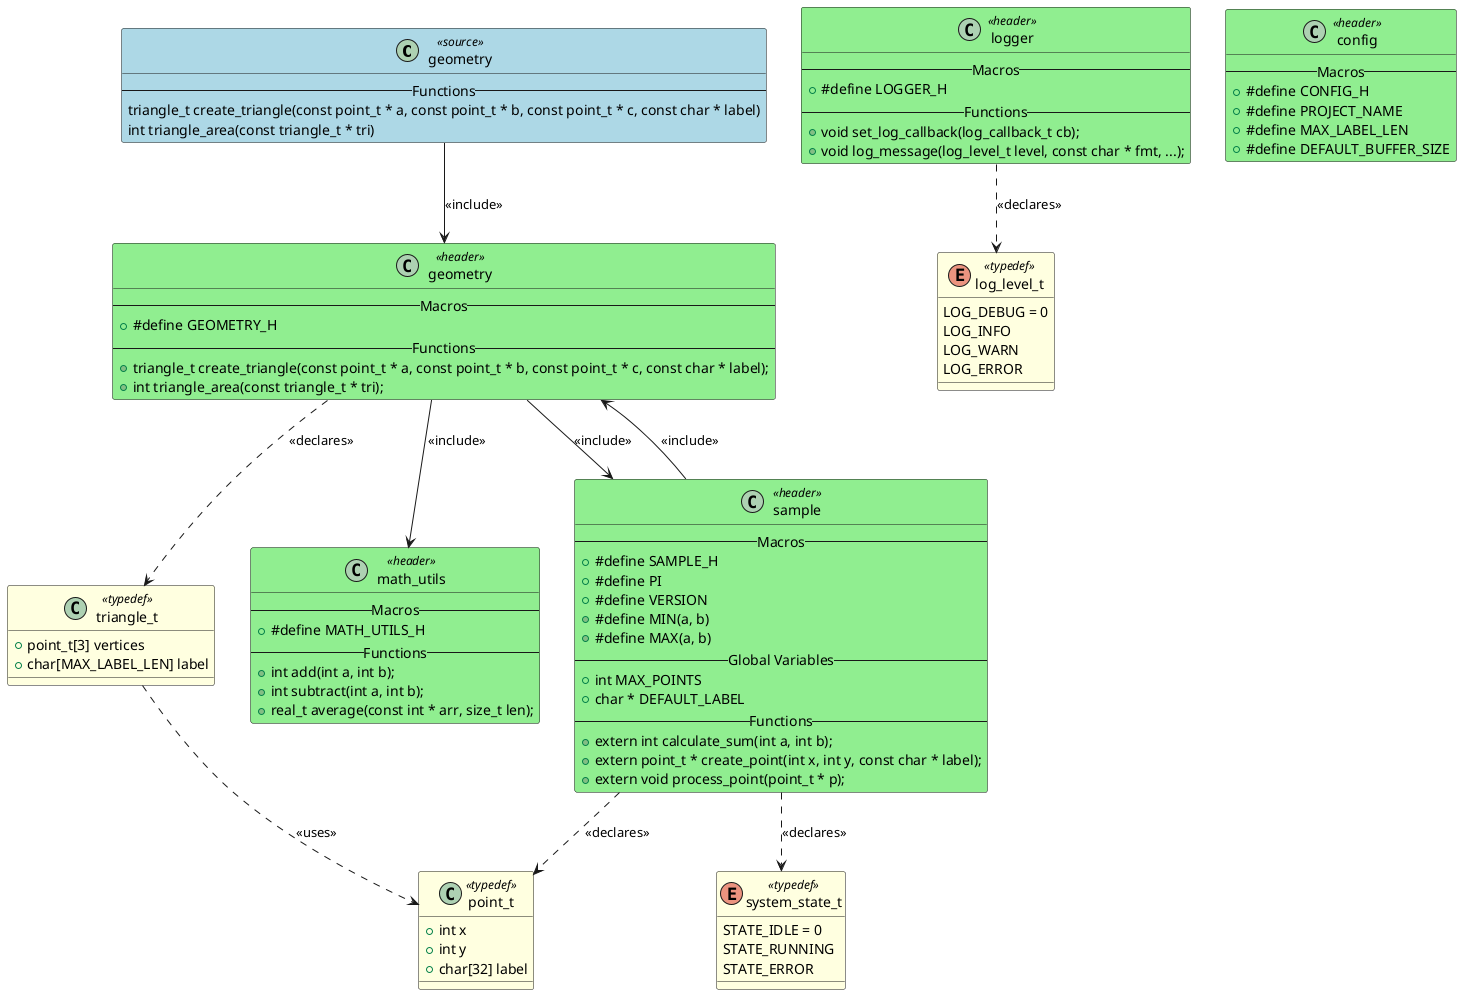 @startuml geometry

class "geometry" as GEOMETRY <<source>> #LightBlue
{
-- Functions --
triangle_t create_triangle(const point_t * a, const point_t * b, const point_t * c, const char * label)
int triangle_area(const triangle_t * tri)
}

class "triangle_t" as TYPEDEF_TRIANGLE_T <<typedef>> #LightYellow
{
+ point_t[3] vertices
+ char[MAX_LABEL_LEN] label
}

enum "system_state_t" as TYPEDEF_SYSTEM_STATE_T <<typedef>> #LightYellow
{
STATE_IDLE = 0
STATE_RUNNING
STATE_ERROR
}

enum "log_level_t" as TYPEDEF_LOG_LEVEL_T <<typedef>> #LightYellow
{
LOG_DEBUG = 0
LOG_INFO
LOG_WARN
LOG_ERROR
}

class "point_t" as TYPEDEF_POINT_T <<typedef>> #LightYellow
{
+ int x
+ int y
+ char[32] label
}

class "geometry" as HEADER_GEOMETRY <<header>> #LightGreen
{
-- Macros --
+ #define GEOMETRY_H
-- Functions --
+ triangle_t create_triangle(const point_t * a, const point_t * b, const point_t * c, const char * label);
+ int triangle_area(const triangle_t * tri);
}
class "logger" as HEADER_LOGGER <<header>> #LightGreen
{
-- Macros --
+ #define LOGGER_H
-- Functions --
+ void set_log_callback(log_callback_t cb);
+ void log_message(log_level_t level, const char * fmt, ...);
}
class "math_utils" as HEADER_MATH_UTILS <<header>> #LightGreen
{
-- Macros --
+ #define MATH_UTILS_H
-- Functions --
+ int add(int a, int b);
+ int subtract(int a, int b);
+ real_t average(const int * arr, size_t len);
}
class "config" as HEADER_CONFIG <<header>> #LightGreen
{
-- Macros --
+ #define CONFIG_H
+ #define PROJECT_NAME
+ #define MAX_LABEL_LEN
+ #define DEFAULT_BUFFER_SIZE
}
class "sample" as HEADER_SAMPLE <<header>> #LightGreen
{
-- Macros --
+ #define SAMPLE_H
+ #define PI
+ #define VERSION
+ #define MIN(a, b)
+ #define MAX(a, b)
-- Global Variables --
+ int MAX_POINTS
+ char * DEFAULT_LABEL
-- Functions --
+ extern int calculate_sum(int a, int b);
+ extern point_t * create_point(int x, int y, const char * label);
+ extern void process_point(point_t * p);
}
GEOMETRY --> HEADER_GEOMETRY : <<include>>
HEADER_GEOMETRY --> HEADER_SAMPLE : <<include>>
HEADER_GEOMETRY --> HEADER_MATH_UTILS : <<include>>
HEADER_SAMPLE --> HEADER_GEOMETRY : <<include>>
HEADER_GEOMETRY ..> TYPEDEF_TRIANGLE_T : <<declares>>
TYPEDEF_TRIANGLE_T ..> TYPEDEF_POINT_T : <<uses>>
HEADER_SAMPLE ..> TYPEDEF_POINT_T : <<declares>>
HEADER_SAMPLE ..> TYPEDEF_SYSTEM_STATE_T : <<declares>>
HEADER_LOGGER ..> TYPEDEF_LOG_LEVEL_T : <<declares>>

@enduml